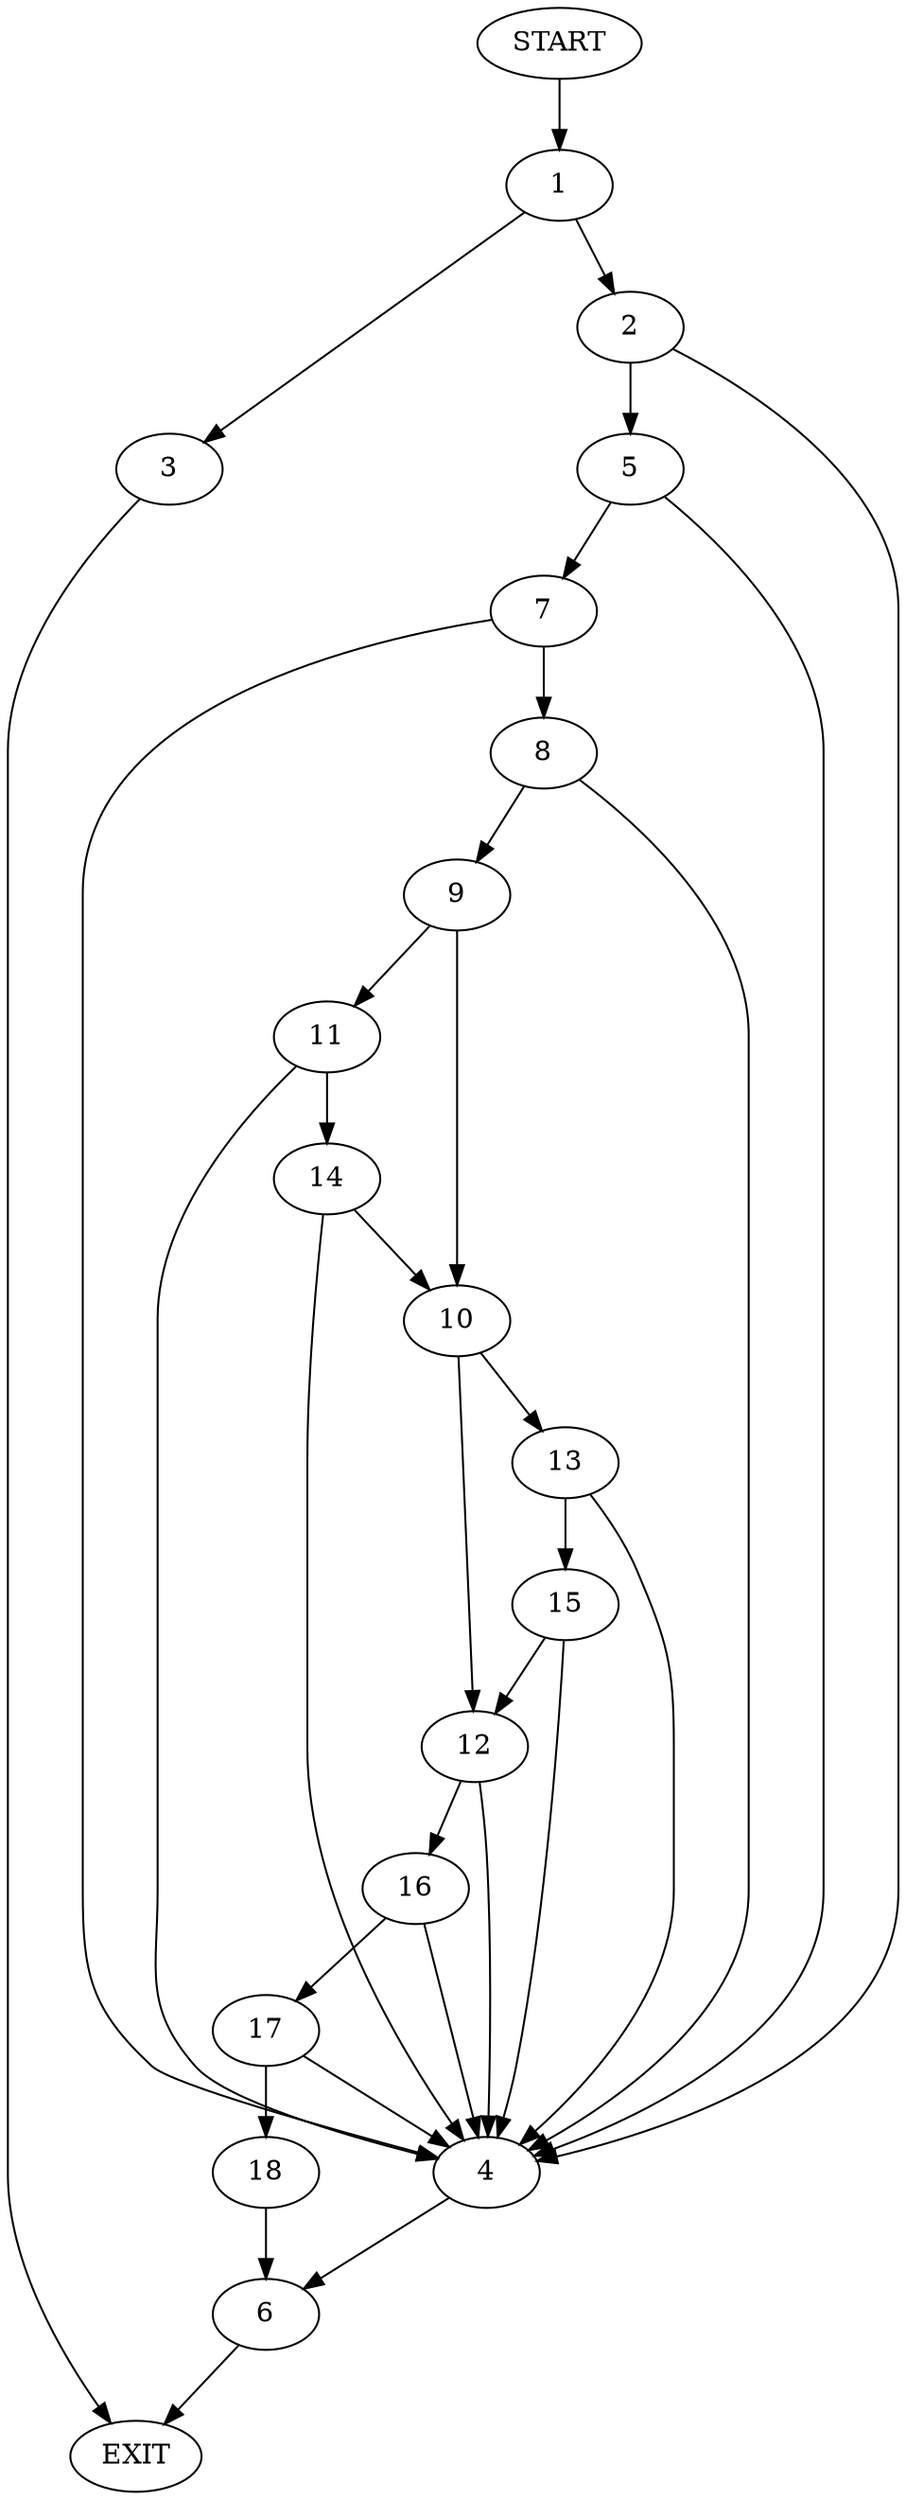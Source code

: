 digraph {
0 [label="START"]
19 [label="EXIT"]
0 -> 1
1 -> 2
1 -> 3
3 -> 19
2 -> 4
2 -> 5
4 -> 6
5 -> 7
5 -> 4
7 -> 8
7 -> 4
8 -> 4
8 -> 9
9 -> 10
9 -> 11
10 -> 12
10 -> 13
11 -> 14
11 -> 4
14 -> 10
14 -> 4
13 -> 4
13 -> 15
12 -> 4
12 -> 16
15 -> 12
15 -> 4
16 -> 4
16 -> 17
17 -> 4
17 -> 18
18 -> 6
6 -> 19
}
